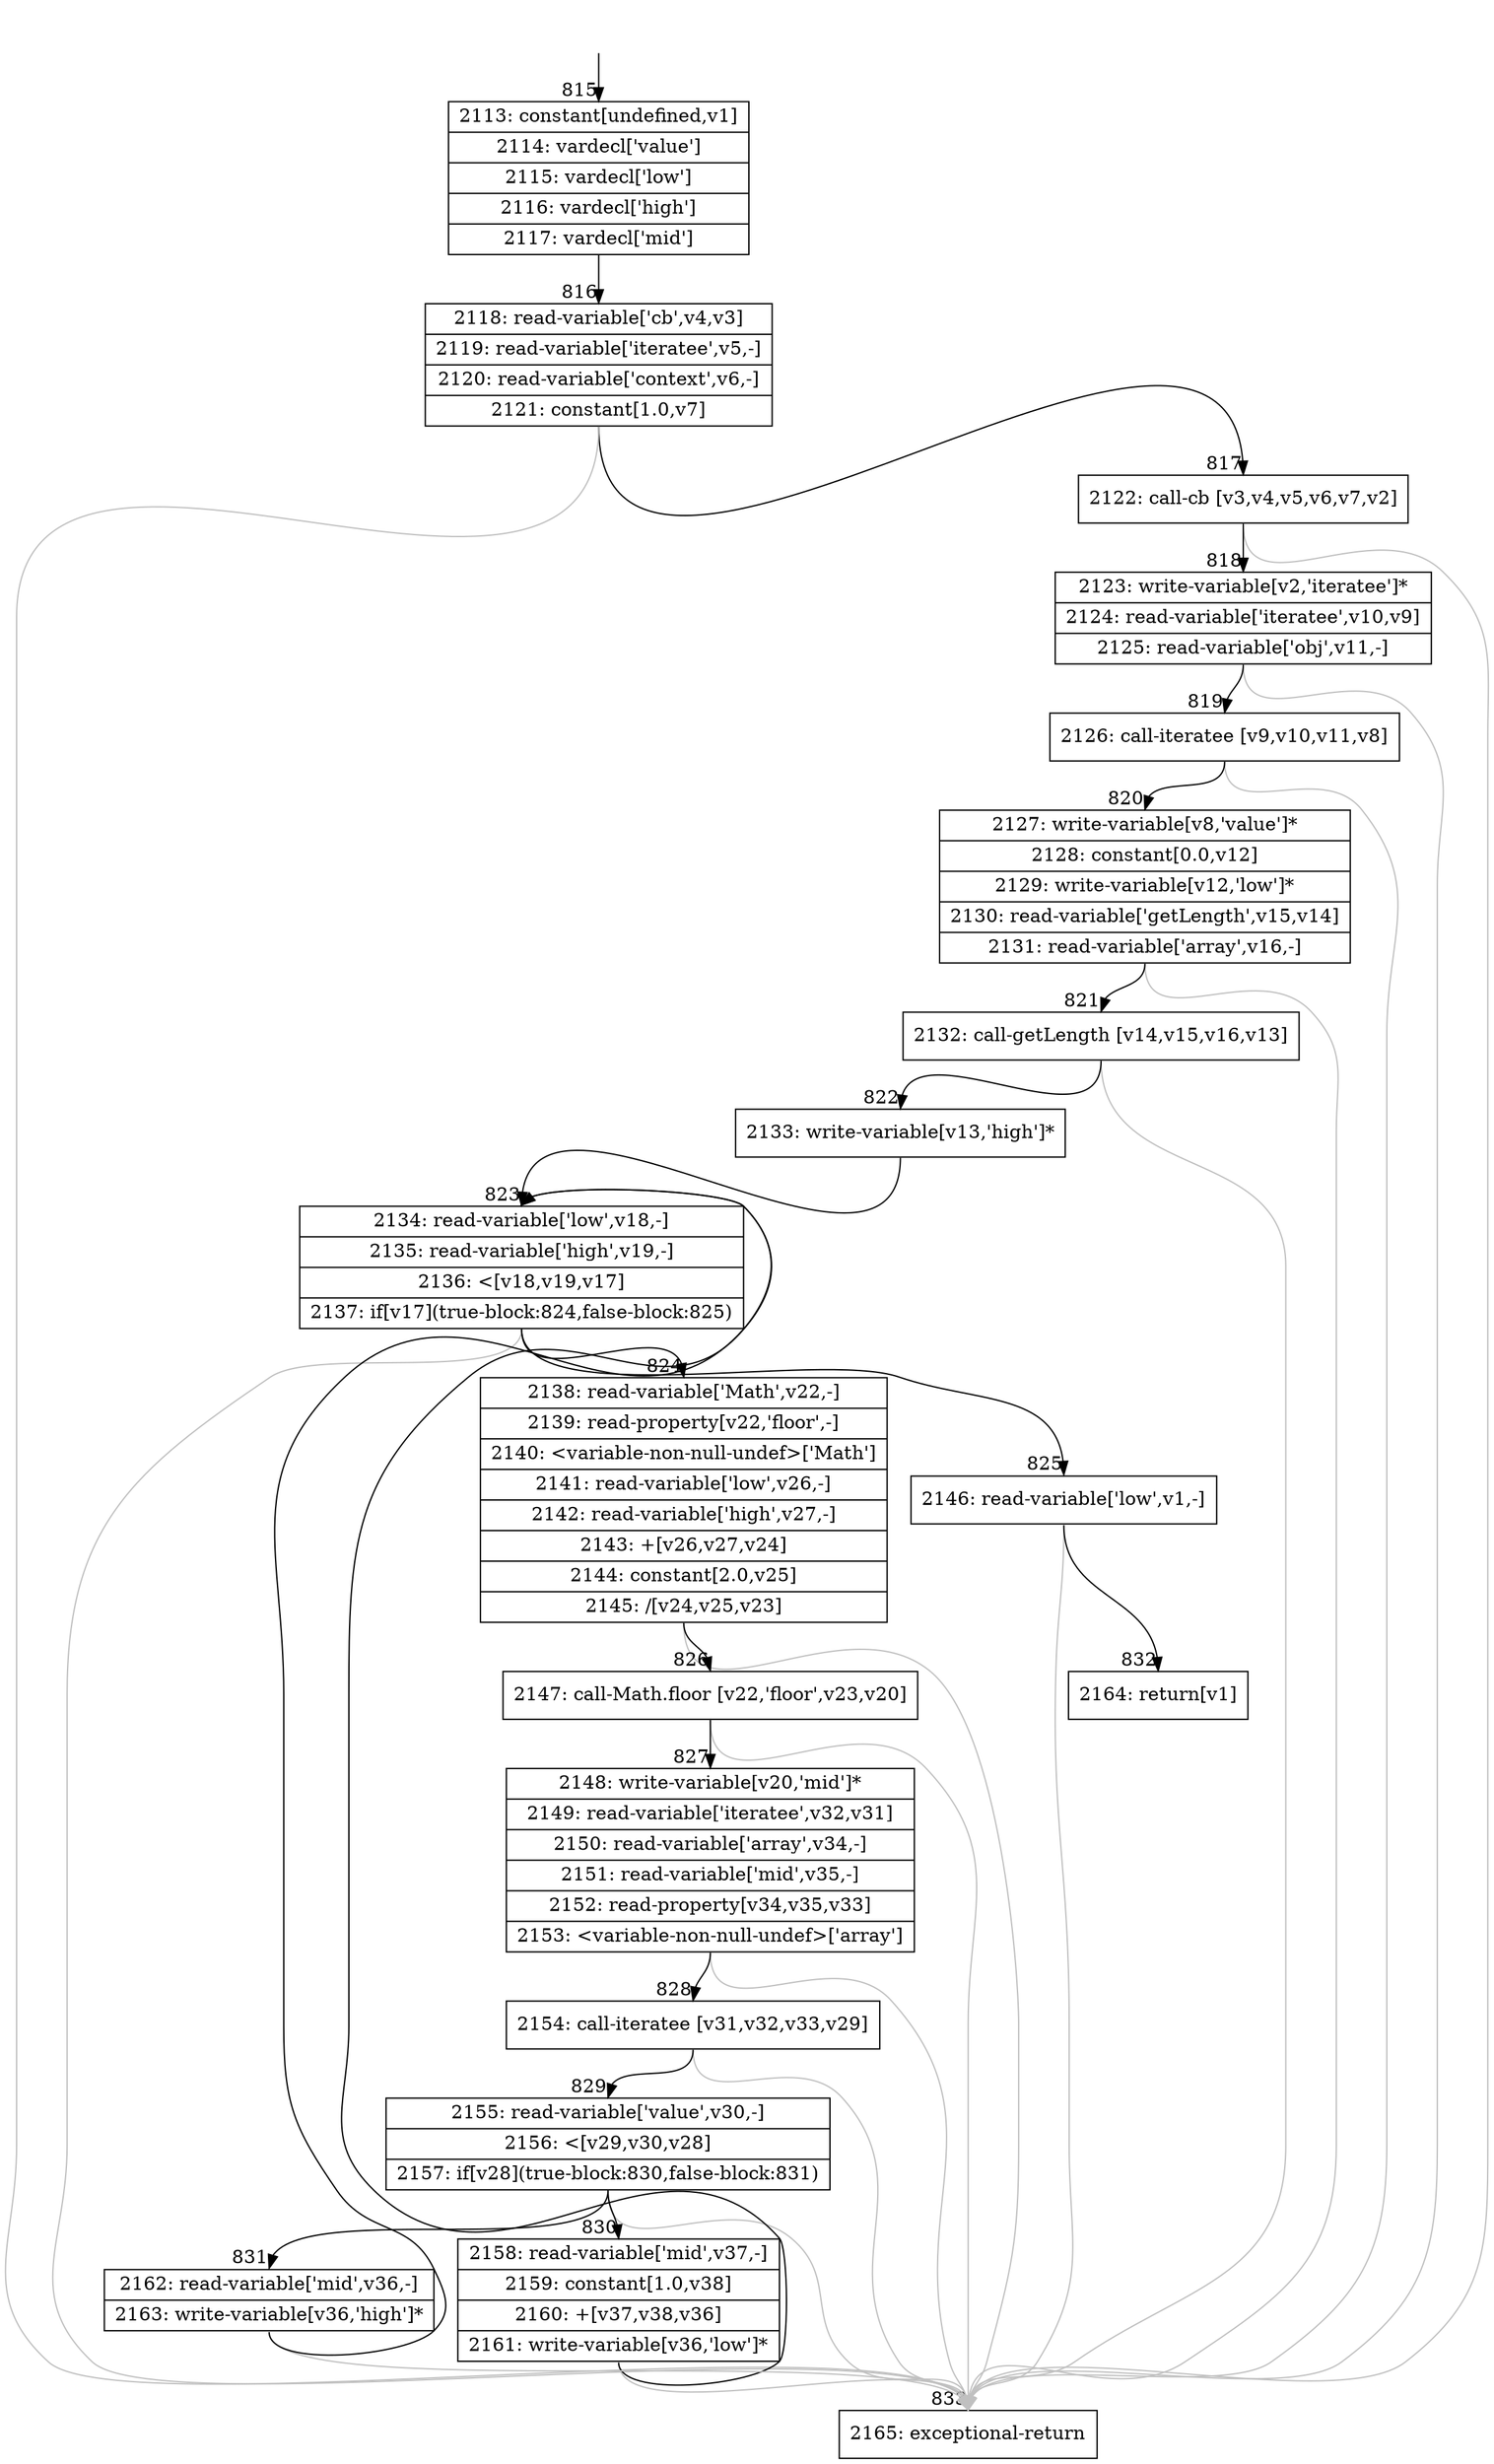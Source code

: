 digraph {
rankdir="TD"
BB_entry69[shape=none,label=""];
BB_entry69 -> BB815 [tailport=s, headport=n, headlabel="    815"]
BB815 [shape=record label="{2113: constant[undefined,v1]|2114: vardecl['value']|2115: vardecl['low']|2116: vardecl['high']|2117: vardecl['mid']}" ] 
BB815 -> BB816 [tailport=s, headport=n, headlabel="      816"]
BB816 [shape=record label="{2118: read-variable['cb',v4,v3]|2119: read-variable['iteratee',v5,-]|2120: read-variable['context',v6,-]|2121: constant[1.0,v7]}" ] 
BB816 -> BB817 [tailport=s, headport=n, headlabel="      817"]
BB816 -> BB833 [tailport=s, headport=n, color=gray, headlabel="      833"]
BB817 [shape=record label="{2122: call-cb [v3,v4,v5,v6,v7,v2]}" ] 
BB817 -> BB818 [tailport=s, headport=n, headlabel="      818"]
BB817 -> BB833 [tailport=s, headport=n, color=gray]
BB818 [shape=record label="{2123: write-variable[v2,'iteratee']*|2124: read-variable['iteratee',v10,v9]|2125: read-variable['obj',v11,-]}" ] 
BB818 -> BB819 [tailport=s, headport=n, headlabel="      819"]
BB818 -> BB833 [tailport=s, headport=n, color=gray]
BB819 [shape=record label="{2126: call-iteratee [v9,v10,v11,v8]}" ] 
BB819 -> BB820 [tailport=s, headport=n, headlabel="      820"]
BB819 -> BB833 [tailport=s, headport=n, color=gray]
BB820 [shape=record label="{2127: write-variable[v8,'value']*|2128: constant[0.0,v12]|2129: write-variable[v12,'low']*|2130: read-variable['getLength',v15,v14]|2131: read-variable['array',v16,-]}" ] 
BB820 -> BB821 [tailport=s, headport=n, headlabel="      821"]
BB820 -> BB833 [tailport=s, headport=n, color=gray]
BB821 [shape=record label="{2132: call-getLength [v14,v15,v16,v13]}" ] 
BB821 -> BB822 [tailport=s, headport=n, headlabel="      822"]
BB821 -> BB833 [tailport=s, headport=n, color=gray]
BB822 [shape=record label="{2133: write-variable[v13,'high']*}" ] 
BB822 -> BB823 [tailport=s, headport=n, headlabel="      823"]
BB823 [shape=record label="{2134: read-variable['low',v18,-]|2135: read-variable['high',v19,-]|2136: \<[v18,v19,v17]|2137: if[v17](true-block:824,false-block:825)}" ] 
BB823 -> BB824 [tailport=s, headport=n, headlabel="      824"]
BB823 -> BB825 [tailport=s, headport=n, headlabel="      825"]
BB823 -> BB833 [tailport=s, headport=n, color=gray]
BB824 [shape=record label="{2138: read-variable['Math',v22,-]|2139: read-property[v22,'floor',-]|2140: \<variable-non-null-undef\>['Math']|2141: read-variable['low',v26,-]|2142: read-variable['high',v27,-]|2143: +[v26,v27,v24]|2144: constant[2.0,v25]|2145: /[v24,v25,v23]}" ] 
BB824 -> BB826 [tailport=s, headport=n, headlabel="      826"]
BB824 -> BB833 [tailport=s, headport=n, color=gray]
BB825 [shape=record label="{2146: read-variable['low',v1,-]}" ] 
BB825 -> BB832 [tailport=s, headport=n, headlabel="      832"]
BB825 -> BB833 [tailport=s, headport=n, color=gray]
BB826 [shape=record label="{2147: call-Math.floor [v22,'floor',v23,v20]}" ] 
BB826 -> BB827 [tailport=s, headport=n, headlabel="      827"]
BB826 -> BB833 [tailport=s, headport=n, color=gray]
BB827 [shape=record label="{2148: write-variable[v20,'mid']*|2149: read-variable['iteratee',v32,v31]|2150: read-variable['array',v34,-]|2151: read-variable['mid',v35,-]|2152: read-property[v34,v35,v33]|2153: \<variable-non-null-undef\>['array']}" ] 
BB827 -> BB828 [tailport=s, headport=n, headlabel="      828"]
BB827 -> BB833 [tailport=s, headport=n, color=gray]
BB828 [shape=record label="{2154: call-iteratee [v31,v32,v33,v29]}" ] 
BB828 -> BB829 [tailport=s, headport=n, headlabel="      829"]
BB828 -> BB833 [tailport=s, headport=n, color=gray]
BB829 [shape=record label="{2155: read-variable['value',v30,-]|2156: \<[v29,v30,v28]|2157: if[v28](true-block:830,false-block:831)}" ] 
BB829 -> BB830 [tailport=s, headport=n, headlabel="      830"]
BB829 -> BB831 [tailport=s, headport=n, headlabel="      831"]
BB829 -> BB833 [tailport=s, headport=n, color=gray]
BB830 [shape=record label="{2158: read-variable['mid',v37,-]|2159: constant[1.0,v38]|2160: +[v37,v38,v36]|2161: write-variable[v36,'low']*}" ] 
BB830 -> BB823 [tailport=s, headport=n]
BB830 -> BB833 [tailport=s, headport=n, color=gray]
BB831 [shape=record label="{2162: read-variable['mid',v36,-]|2163: write-variable[v36,'high']*}" ] 
BB831 -> BB823 [tailport=s, headport=n]
BB831 -> BB833 [tailport=s, headport=n, color=gray]
BB832 [shape=record label="{2164: return[v1]}" ] 
BB833 [shape=record label="{2165: exceptional-return}" ] 
//#$~ 644
}
